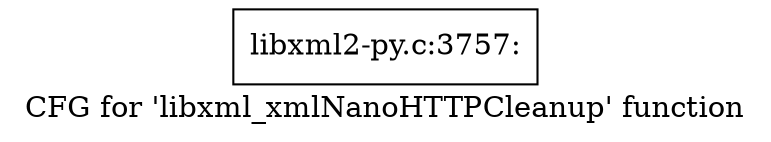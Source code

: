digraph "CFG for 'libxml_xmlNanoHTTPCleanup' function" {
	label="CFG for 'libxml_xmlNanoHTTPCleanup' function";

	Node0x3f70160 [shape=record,label="{libxml2-py.c:3757:}"];
}
